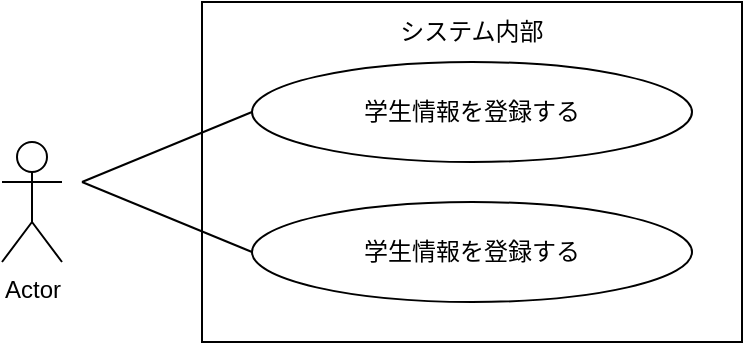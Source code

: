 <mxfile>
    <diagram id="lJ1tQPIGuEj0ACkbctMj" name="ページ1">
        <mxGraphModel dx="746" dy="419" grid="1" gridSize="10" guides="1" tooltips="1" connect="1" arrows="1" fold="1" page="1" pageScale="1" pageWidth="827" pageHeight="1169" math="0" shadow="0">
            <root>
                <mxCell id="0"/>
                <mxCell id="1" parent="0"/>
                <mxCell id="2" value="Actor" style="shape=umlActor;verticalLabelPosition=bottom;verticalAlign=top;html=1;outlineConnect=0;" vertex="1" parent="1">
                    <mxGeometry x="200" y="190" width="30" height="60" as="geometry"/>
                </mxCell>
                <mxCell id="3" value="" style="rounded=0;whiteSpace=wrap;html=1;" vertex="1" parent="1">
                    <mxGeometry x="300" y="120" width="270" height="170" as="geometry"/>
                </mxCell>
                <mxCell id="4" value="システム内部" style="text;html=1;align=center;verticalAlign=middle;whiteSpace=wrap;rounded=0;" vertex="1" parent="1">
                    <mxGeometry x="390" y="120" width="90" height="30" as="geometry"/>
                </mxCell>
                <mxCell id="5" value="学生情報を登録する" style="ellipse;whiteSpace=wrap;html=1;" vertex="1" parent="1">
                    <mxGeometry x="325" y="150" width="220" height="50" as="geometry"/>
                </mxCell>
                <mxCell id="6" value="学生情報を登録する" style="ellipse;whiteSpace=wrap;html=1;" vertex="1" parent="1">
                    <mxGeometry x="325" y="220" width="220" height="50" as="geometry"/>
                </mxCell>
                <mxCell id="7" value="" style="endArrow=none;html=1;entryX=0;entryY=0.5;entryDx=0;entryDy=0;" edge="1" parent="1" target="5">
                    <mxGeometry width="50" height="50" relative="1" as="geometry">
                        <mxPoint x="240" y="210" as="sourcePoint"/>
                        <mxPoint x="420" y="170" as="targetPoint"/>
                    </mxGeometry>
                </mxCell>
                <mxCell id="8" value="" style="endArrow=none;html=1;entryX=0;entryY=0.5;entryDx=0;entryDy=0;" edge="1" parent="1" target="6">
                    <mxGeometry width="50" height="50" relative="1" as="geometry">
                        <mxPoint x="240" y="210" as="sourcePoint"/>
                        <mxPoint x="420" y="170" as="targetPoint"/>
                    </mxGeometry>
                </mxCell>
            </root>
        </mxGraphModel>
    </diagram>
</mxfile>